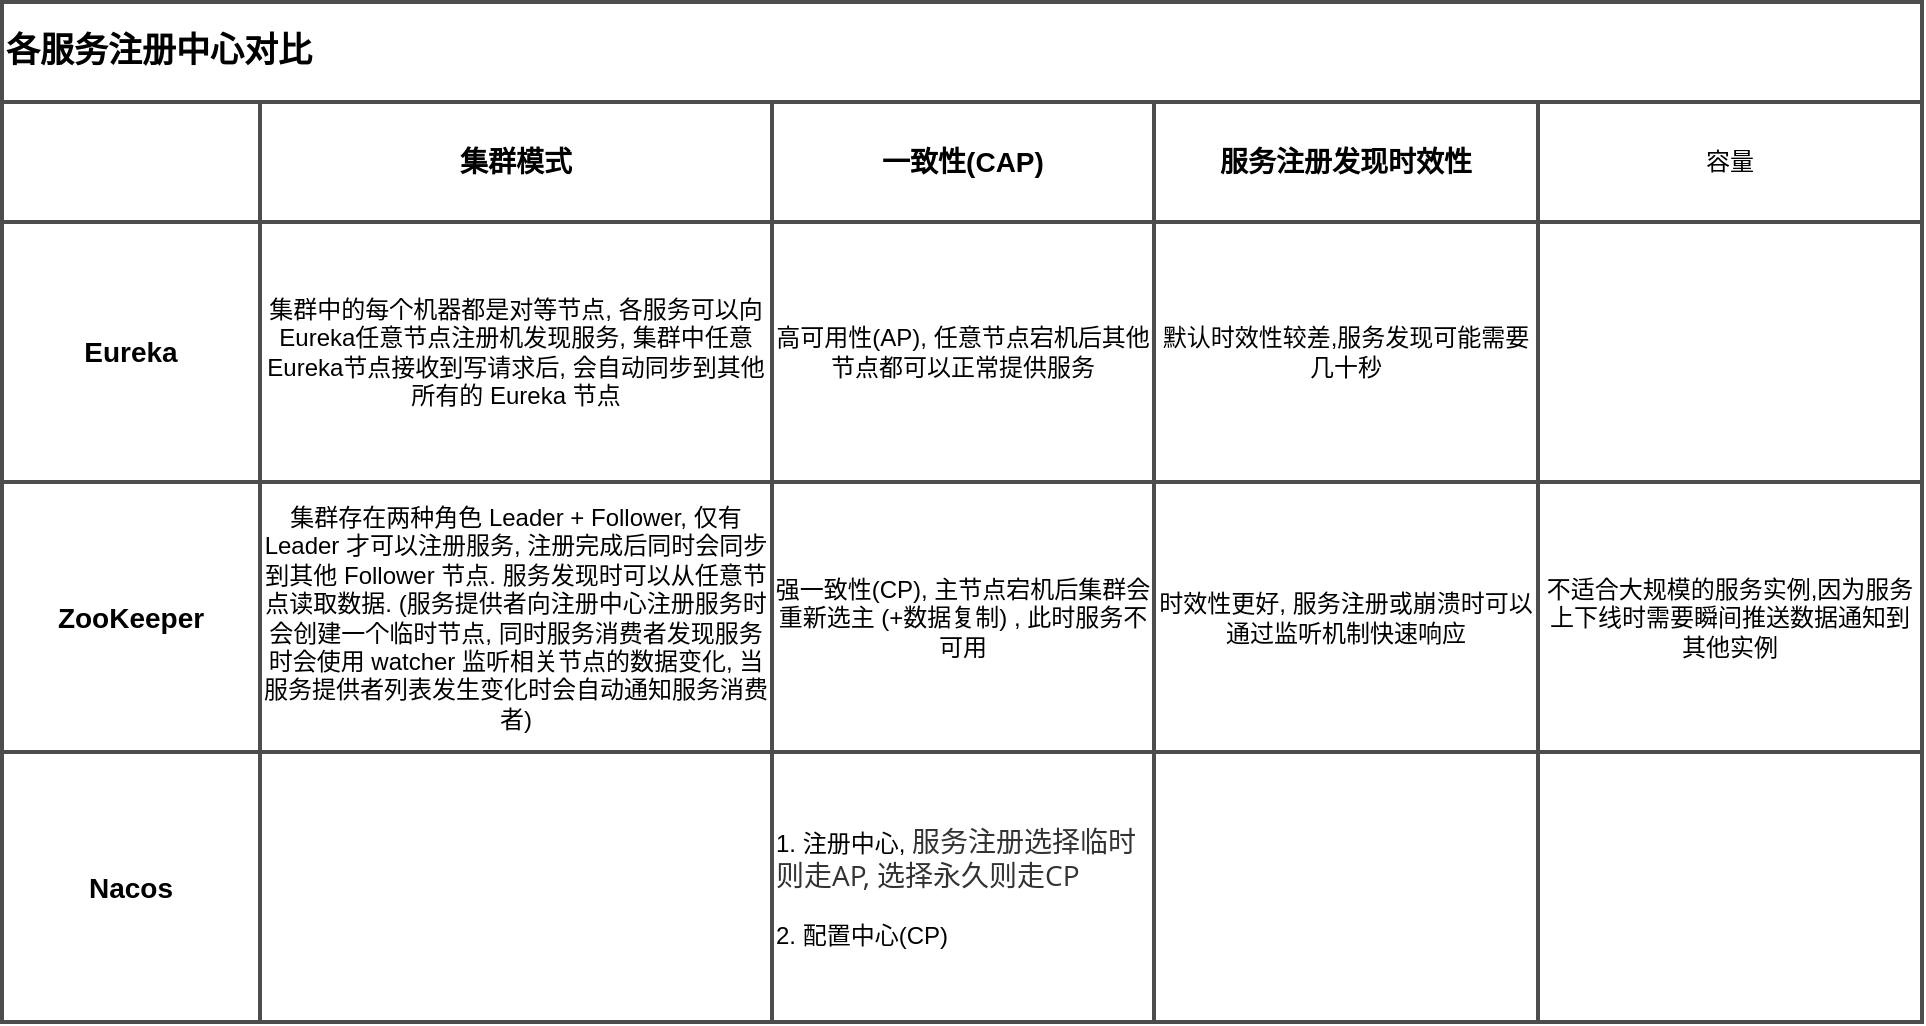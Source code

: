 <mxfile version="21.1.2" type="device" pages="3">
  <diagram id="kRw7cM3X4UHfkaxSUSuG" name="注册中心对比">
    <mxGraphModel dx="1434" dy="844" grid="1" gridSize="10" guides="1" tooltips="1" connect="1" arrows="1" fold="1" page="1" pageScale="1" pageWidth="850" pageHeight="1100" math="0" shadow="0">
      <root>
        <mxCell id="0" />
        <mxCell id="1" parent="0" />
        <mxCell id="LdmUbJwT6B3DBPml8lAT-1" value="各服务注册中心对比" style="shape=table;html=1;whiteSpace=wrap;startSize=50;container=1;collapsible=0;childLayout=tableLayout;fontStyle=1;align=left;fontSize=17;strokeWidth=2;strokeColor=#4D4D4D;" parent="1" vertex="1">
          <mxGeometry x="80" y="110" width="960" height="510" as="geometry" />
        </mxCell>
        <mxCell id="LdmUbJwT6B3DBPml8lAT-2" value="" style="shape=partialRectangle;html=1;whiteSpace=wrap;collapsible=0;dropTarget=0;pointerEvents=0;fillColor=none;top=0;left=0;bottom=0;right=0;points=[[0,0.5],[1,0.5]];portConstraint=eastwest;" parent="LdmUbJwT6B3DBPml8lAT-1" vertex="1">
          <mxGeometry y="50" width="960" height="60" as="geometry" />
        </mxCell>
        <mxCell id="LdmUbJwT6B3DBPml8lAT-3" value="" style="shape=partialRectangle;html=1;whiteSpace=wrap;connectable=0;fillColor=none;top=0;left=0;bottom=0;right=0;overflow=hidden;" parent="LdmUbJwT6B3DBPml8lAT-2" vertex="1">
          <mxGeometry width="129" height="60" as="geometry">
            <mxRectangle width="129" height="60" as="alternateBounds" />
          </mxGeometry>
        </mxCell>
        <mxCell id="LdmUbJwT6B3DBPml8lAT-4" value="集群模式" style="shape=partialRectangle;html=1;whiteSpace=wrap;connectable=0;fillColor=none;top=0;left=0;bottom=0;right=0;overflow=hidden;fontStyle=1;fontSize=14;" parent="LdmUbJwT6B3DBPml8lAT-2" vertex="1">
          <mxGeometry x="129" width="256" height="60" as="geometry">
            <mxRectangle width="256" height="60" as="alternateBounds" />
          </mxGeometry>
        </mxCell>
        <mxCell id="LdmUbJwT6B3DBPml8lAT-5" value="一致性(CAP)" style="shape=partialRectangle;html=1;whiteSpace=wrap;connectable=0;fillColor=none;top=0;left=0;bottom=0;right=0;overflow=hidden;fontStyle=1;fontSize=14;" parent="LdmUbJwT6B3DBPml8lAT-2" vertex="1">
          <mxGeometry x="385" width="191" height="60" as="geometry">
            <mxRectangle width="191" height="60" as="alternateBounds" />
          </mxGeometry>
        </mxCell>
        <mxCell id="LdmUbJwT6B3DBPml8lAT-17" value="服务注册发现时效性" style="shape=partialRectangle;html=1;whiteSpace=wrap;connectable=0;fillColor=none;top=0;left=0;bottom=0;right=0;overflow=hidden;fontStyle=1;fontSize=14;" parent="LdmUbJwT6B3DBPml8lAT-2" vertex="1">
          <mxGeometry x="576" width="192" height="60" as="geometry">
            <mxRectangle width="192" height="60" as="alternateBounds" />
          </mxGeometry>
        </mxCell>
        <mxCell id="LdmUbJwT6B3DBPml8lAT-14" value="容量" style="shape=partialRectangle;html=1;whiteSpace=wrap;connectable=0;fillColor=none;top=0;left=0;bottom=0;right=0;overflow=hidden;" parent="LdmUbJwT6B3DBPml8lAT-2" vertex="1">
          <mxGeometry x="768" width="192" height="60" as="geometry">
            <mxRectangle width="192" height="60" as="alternateBounds" />
          </mxGeometry>
        </mxCell>
        <mxCell id="LdmUbJwT6B3DBPml8lAT-6" value="" style="shape=partialRectangle;html=1;whiteSpace=wrap;collapsible=0;dropTarget=0;pointerEvents=0;fillColor=none;top=0;left=0;bottom=0;right=0;points=[[0,0.5],[1,0.5]];portConstraint=eastwest;" parent="LdmUbJwT6B3DBPml8lAT-1" vertex="1">
          <mxGeometry y="110" width="960" height="130" as="geometry" />
        </mxCell>
        <mxCell id="LdmUbJwT6B3DBPml8lAT-7" value="Eureka" style="shape=partialRectangle;html=1;whiteSpace=wrap;connectable=0;fillColor=none;top=0;left=0;bottom=0;right=0;overflow=hidden;fontStyle=1;fontSize=14;" parent="LdmUbJwT6B3DBPml8lAT-6" vertex="1">
          <mxGeometry width="129" height="130" as="geometry">
            <mxRectangle width="129" height="130" as="alternateBounds" />
          </mxGeometry>
        </mxCell>
        <mxCell id="LdmUbJwT6B3DBPml8lAT-8" value="集群中的每个机器都是对等节点, 各服务可以向 Eureka任意节点注册机发现服务, 集群中任意Eureka节点接收到写请求后, 会自动同步到其他所有的 Eureka 节点" style="shape=partialRectangle;html=1;whiteSpace=wrap;connectable=0;fillColor=none;top=0;left=0;bottom=0;right=0;overflow=hidden;" parent="LdmUbJwT6B3DBPml8lAT-6" vertex="1">
          <mxGeometry x="129" width="256" height="130" as="geometry">
            <mxRectangle width="256" height="130" as="alternateBounds" />
          </mxGeometry>
        </mxCell>
        <mxCell id="LdmUbJwT6B3DBPml8lAT-9" value="高可用性(AP), 任意节点宕机后其他节点都可以正常提供服务" style="shape=partialRectangle;html=1;whiteSpace=wrap;connectable=0;fillColor=none;top=0;left=0;bottom=0;right=0;overflow=hidden;" parent="LdmUbJwT6B3DBPml8lAT-6" vertex="1">
          <mxGeometry x="385" width="191" height="130" as="geometry">
            <mxRectangle width="191" height="130" as="alternateBounds" />
          </mxGeometry>
        </mxCell>
        <mxCell id="LdmUbJwT6B3DBPml8lAT-18" value="默认时效性较差,服务发现可能需要几十秒" style="shape=partialRectangle;html=1;whiteSpace=wrap;connectable=0;fillColor=none;top=0;left=0;bottom=0;right=0;overflow=hidden;" parent="LdmUbJwT6B3DBPml8lAT-6" vertex="1">
          <mxGeometry x="576" width="192" height="130" as="geometry">
            <mxRectangle width="192" height="130" as="alternateBounds" />
          </mxGeometry>
        </mxCell>
        <mxCell id="LdmUbJwT6B3DBPml8lAT-15" style="shape=partialRectangle;html=1;whiteSpace=wrap;connectable=0;fillColor=none;top=0;left=0;bottom=0;right=0;overflow=hidden;" parent="LdmUbJwT6B3DBPml8lAT-6" vertex="1">
          <mxGeometry x="768" width="192" height="130" as="geometry">
            <mxRectangle width="192" height="130" as="alternateBounds" />
          </mxGeometry>
        </mxCell>
        <mxCell id="LdmUbJwT6B3DBPml8lAT-10" value="" style="shape=partialRectangle;html=1;whiteSpace=wrap;collapsible=0;dropTarget=0;pointerEvents=0;fillColor=none;top=0;left=0;bottom=0;right=0;points=[[0,0.5],[1,0.5]];portConstraint=eastwest;" parent="LdmUbJwT6B3DBPml8lAT-1" vertex="1">
          <mxGeometry y="240" width="960" height="135" as="geometry" />
        </mxCell>
        <mxCell id="LdmUbJwT6B3DBPml8lAT-11" value="ZooKeeper" style="shape=partialRectangle;html=1;whiteSpace=wrap;connectable=0;fillColor=none;top=0;left=0;bottom=0;right=0;overflow=hidden;fontSize=14;fontStyle=1" parent="LdmUbJwT6B3DBPml8lAT-10" vertex="1">
          <mxGeometry width="129" height="135" as="geometry">
            <mxRectangle width="129" height="135" as="alternateBounds" />
          </mxGeometry>
        </mxCell>
        <mxCell id="LdmUbJwT6B3DBPml8lAT-12" value="集群存在两种角色 Leader + Follower, 仅有 Leader 才可以注册服务, 注册完成后同时会同步到其他 Follower 节点. 服务发现时可以从任意节点读取数据. (服务提供者向注册中心注册服务时会创建一个临时节点, 同时服务消费者发现服务时会使用 watcher 监听相关节点的数据变化, 当服务提供者列表发生变化时会自动通知服务消费者)" style="shape=partialRectangle;html=1;whiteSpace=wrap;connectable=0;fillColor=none;top=0;left=0;bottom=0;right=0;overflow=hidden;" parent="LdmUbJwT6B3DBPml8lAT-10" vertex="1">
          <mxGeometry x="129" width="256" height="135" as="geometry">
            <mxRectangle width="256" height="135" as="alternateBounds" />
          </mxGeometry>
        </mxCell>
        <mxCell id="LdmUbJwT6B3DBPml8lAT-13" value="强一致性(CP), 主节点宕机后集群会重新选主 (+数据复制) , 此时服务不可用" style="shape=partialRectangle;html=1;whiteSpace=wrap;connectable=0;fillColor=none;top=0;left=0;bottom=0;right=0;overflow=hidden;" parent="LdmUbJwT6B3DBPml8lAT-10" vertex="1">
          <mxGeometry x="385" width="191" height="135" as="geometry">
            <mxRectangle width="191" height="135" as="alternateBounds" />
          </mxGeometry>
        </mxCell>
        <mxCell id="LdmUbJwT6B3DBPml8lAT-19" value="时效性更好, 服务注册或崩溃时可以通过监听机制快速响应" style="shape=partialRectangle;html=1;whiteSpace=wrap;connectable=0;fillColor=none;top=0;left=0;bottom=0;right=0;overflow=hidden;" parent="LdmUbJwT6B3DBPml8lAT-10" vertex="1">
          <mxGeometry x="576" width="192" height="135" as="geometry">
            <mxRectangle width="192" height="135" as="alternateBounds" />
          </mxGeometry>
        </mxCell>
        <mxCell id="LdmUbJwT6B3DBPml8lAT-16" value="不适合大规模的服务实例,因为服务上下线时需要瞬间推送数据通知到其他实例" style="shape=partialRectangle;html=1;whiteSpace=wrap;connectable=0;fillColor=none;top=0;left=0;bottom=0;right=0;overflow=hidden;" parent="LdmUbJwT6B3DBPml8lAT-10" vertex="1">
          <mxGeometry x="768" width="192" height="135" as="geometry">
            <mxRectangle width="192" height="135" as="alternateBounds" />
          </mxGeometry>
        </mxCell>
        <mxCell id="LdmUbJwT6B3DBPml8lAT-20" style="shape=partialRectangle;html=1;whiteSpace=wrap;collapsible=0;dropTarget=0;pointerEvents=0;fillColor=none;top=0;left=0;bottom=0;right=0;points=[[0,0.5],[1,0.5]];portConstraint=eastwest;" parent="LdmUbJwT6B3DBPml8lAT-1" vertex="1">
          <mxGeometry y="375" width="960" height="135" as="geometry" />
        </mxCell>
        <mxCell id="LdmUbJwT6B3DBPml8lAT-21" value="Nacos" style="shape=partialRectangle;html=1;whiteSpace=wrap;connectable=0;fillColor=none;top=0;left=0;bottom=0;right=0;overflow=hidden;fontSize=14;fontStyle=1" parent="LdmUbJwT6B3DBPml8lAT-20" vertex="1">
          <mxGeometry width="129" height="135" as="geometry">
            <mxRectangle width="129" height="135" as="alternateBounds" />
          </mxGeometry>
        </mxCell>
        <mxCell id="LdmUbJwT6B3DBPml8lAT-22" style="shape=partialRectangle;html=1;whiteSpace=wrap;connectable=0;fillColor=none;top=0;left=0;bottom=0;right=0;overflow=hidden;" parent="LdmUbJwT6B3DBPml8lAT-20" vertex="1">
          <mxGeometry x="129" width="256" height="135" as="geometry">
            <mxRectangle width="256" height="135" as="alternateBounds" />
          </mxGeometry>
        </mxCell>
        <mxCell id="LdmUbJwT6B3DBPml8lAT-23" value="1. 注册中心,&amp;nbsp;&lt;span style=&quot;color: rgb(51 , 51 , 51) ; font-family: &amp;#34;open sans&amp;#34; , sans-serif ; font-size: 14px ; background-color: rgb(255 , 255 , 255)&quot;&gt;服务注册选择临时则走AP, 选择永久则走CP&lt;/span&gt;&lt;br&gt;&lt;br&gt;2. 配置中心(CP)" style="shape=partialRectangle;html=1;whiteSpace=wrap;connectable=0;fillColor=none;top=0;left=0;bottom=0;right=0;overflow=hidden;align=left;" parent="LdmUbJwT6B3DBPml8lAT-20" vertex="1">
          <mxGeometry x="385" width="191" height="135" as="geometry">
            <mxRectangle width="191" height="135" as="alternateBounds" />
          </mxGeometry>
        </mxCell>
        <mxCell id="LdmUbJwT6B3DBPml8lAT-24" style="shape=partialRectangle;html=1;whiteSpace=wrap;connectable=0;fillColor=none;top=0;left=0;bottom=0;right=0;overflow=hidden;" parent="LdmUbJwT6B3DBPml8lAT-20" vertex="1">
          <mxGeometry x="576" width="192" height="135" as="geometry">
            <mxRectangle width="192" height="135" as="alternateBounds" />
          </mxGeometry>
        </mxCell>
        <mxCell id="LdmUbJwT6B3DBPml8lAT-25" style="shape=partialRectangle;html=1;whiteSpace=wrap;connectable=0;fillColor=none;top=0;left=0;bottom=0;right=0;overflow=hidden;" parent="LdmUbJwT6B3DBPml8lAT-20" vertex="1">
          <mxGeometry x="768" width="192" height="135" as="geometry">
            <mxRectangle width="192" height="135" as="alternateBounds" />
          </mxGeometry>
        </mxCell>
      </root>
    </mxGraphModel>
  </diagram>
  <diagram id="wE0yyuz3Qu7EaQKDD6G_" name="Eureka 内部机制">
    <mxGraphModel dx="1434" dy="844" grid="1" gridSize="10" guides="1" tooltips="1" connect="1" arrows="1" fold="1" page="1" pageScale="1" pageWidth="850" pageHeight="1100" math="0" shadow="0">
      <root>
        <mxCell id="8bjAOmehQ7RUQTo-V6dw-0" />
        <mxCell id="8bjAOmehQ7RUQTo-V6dw-1" parent="8bjAOmehQ7RUQTo-V6dw-0" />
        <mxCell id="8bjAOmehQ7RUQTo-V6dw-2" value="&lt;h1&gt;服务注册流程&lt;/h1&gt;&lt;p&gt;1. 服务提供者启动后向 Eureka 注册服务, 同时启动心跳服务每隔 30 秒向 Eureka 发送心跳以确保服务正常&lt;/p&gt;&lt;p&gt;2. Eureka 接收到服务提供者注册的服务后, 会在本地注册表记录服务信息,同时同步到 ReadWriteCache (&lt;font color=&quot;#ff3333&quot;&gt;默认 180 秒自动过期&lt;/font&gt;), 服务提供者在当前节点注册完成后会将该信息同步到其他各个 Eureka节点&lt;/p&gt;&lt;p&gt;3. Eureka 会启动定时任务将 ReadWriteCache 定时同步到 ReadOnlyCache, 以便服务消费者可以正常访问&lt;/p&gt;&lt;p&gt;&lt;span&gt;4. 服务消费者会每隔 30 秒从 ReadOnlyCache&amp;nbsp; 拉取一次服务注册表的信息, 若 ReadOnlyCache 没有则从 ReadWriteCache 中获取, 再没有则从服务注册表中获取.&lt;/span&gt;&lt;/p&gt;&lt;p&gt;&lt;span&gt;5. 服务消费者首次从 Eureka 拉取全量数据, 此后便增量拉取. 此后每次拉取时都会带上服务端全量数据的 hashcode, 若 Eureka 的 hashcode 与本地 hashcode 不一致则会开启全量拉取&lt;/span&gt;&lt;/p&gt;" style="text;html=1;strokeColor=none;fillColor=none;spacing=5;spacingTop=-20;whiteSpace=wrap;overflow=hidden;rounded=0;fontSize=14;align=left;" parent="8bjAOmehQ7RUQTo-V6dw-1" vertex="1">
          <mxGeometry x="40" y="30" width="430" height="350" as="geometry" />
        </mxCell>
        <mxCell id="8bjAOmehQ7RUQTo-V6dw-4" value="Eureka" style="rounded=1;whiteSpace=wrap;html=1;strokeColor=#d6b656;strokeWidth=2;fontSize=21;align=center;verticalAlign=top;fillColor=#fff2cc;" parent="8bjAOmehQ7RUQTo-V6dw-1" vertex="1">
          <mxGeometry x="410" y="440" width="420" height="390" as="geometry" />
        </mxCell>
        <mxCell id="8bjAOmehQ7RUQTo-V6dw-15" style="edgeStyle=orthogonalEdgeStyle;rounded=0;orthogonalLoop=1;jettySize=auto;html=1;exitX=0;exitY=0.5;exitDx=0;exitDy=0;entryX=0.5;entryY=0;entryDx=0;entryDy=0;fontSize=14;" parent="8bjAOmehQ7RUQTo-V6dw-1" source="8bjAOmehQ7RUQTo-V6dw-5" target="8bjAOmehQ7RUQTo-V6dw-14" edge="1">
          <mxGeometry relative="1" as="geometry" />
        </mxCell>
        <mxCell id="8bjAOmehQ7RUQTo-V6dw-16" value="每隔 30 秒拉取一次" style="edgeLabel;html=1;align=center;verticalAlign=middle;resizable=0;points=[];fontSize=14;" parent="8bjAOmehQ7RUQTo-V6dw-15" vertex="1" connectable="0">
          <mxGeometry x="0.503" y="-2" relative="1" as="geometry">
            <mxPoint as="offset" />
          </mxGeometry>
        </mxCell>
        <mxCell id="8bjAOmehQ7RUQTo-V6dw-5" value="ReadOnlyCache" style="rounded=1;whiteSpace=wrap;html=1;strokeColor=#4D4D4D;strokeWidth=2;fontSize=14;align=center;" parent="8bjAOmehQ7RUQTo-V6dw-1" vertex="1">
          <mxGeometry x="460" y="520" width="120" height="60" as="geometry" />
        </mxCell>
        <mxCell id="8bjAOmehQ7RUQTo-V6dw-13" style="edgeStyle=orthogonalEdgeStyle;rounded=0;orthogonalLoop=1;jettySize=auto;html=1;exitX=0.5;exitY=0;exitDx=0;exitDy=0;entryX=0.5;entryY=1;entryDx=0;entryDy=0;fontSize=14;" parent="8bjAOmehQ7RUQTo-V6dw-1" source="8bjAOmehQ7RUQTo-V6dw-6" target="8bjAOmehQ7RUQTo-V6dw-5" edge="1">
          <mxGeometry relative="1" as="geometry" />
        </mxCell>
        <mxCell id="8bjAOmehQ7RUQTo-V6dw-25" value="间隔 30s 定时同步" style="edgeLabel;html=1;align=center;verticalAlign=middle;resizable=0;points=[];fontSize=14;" parent="8bjAOmehQ7RUQTo-V6dw-13" vertex="1" connectable="0">
          <mxGeometry x="0.114" relative="1" as="geometry">
            <mxPoint as="offset" />
          </mxGeometry>
        </mxCell>
        <mxCell id="8bjAOmehQ7RUQTo-V6dw-6" value="ReadWriteCache" style="rounded=1;whiteSpace=wrap;html=1;strokeColor=#4D4D4D;strokeWidth=2;fontSize=14;align=center;" parent="8bjAOmehQ7RUQTo-V6dw-1" vertex="1">
          <mxGeometry x="460" y="650" width="120" height="60" as="geometry" />
        </mxCell>
        <mxCell id="8bjAOmehQ7RUQTo-V6dw-8" style="edgeStyle=orthogonalEdgeStyle;rounded=0;orthogonalLoop=1;jettySize=auto;html=1;exitX=0;exitY=0.5;exitDx=0;exitDy=0;entryX=1;entryY=0.5;entryDx=0;entryDy=0;fontSize=14;" parent="8bjAOmehQ7RUQTo-V6dw-1" source="8bjAOmehQ7RUQTo-V6dw-7" target="8bjAOmehQ7RUQTo-V6dw-6" edge="1">
          <mxGeometry relative="1" as="geometry" />
        </mxCell>
        <mxCell id="8bjAOmehQ7RUQTo-V6dw-12" value="立马同步" style="edgeLabel;html=1;align=center;verticalAlign=middle;resizable=0;points=[];fontSize=14;" parent="8bjAOmehQ7RUQTo-V6dw-8" vertex="1" connectable="0">
          <mxGeometry x="0.044" relative="1" as="geometry">
            <mxPoint as="offset" />
          </mxGeometry>
        </mxCell>
        <mxCell id="8bjAOmehQ7RUQTo-V6dw-7" value="服务注册表" style="rounded=1;whiteSpace=wrap;html=1;strokeColor=#4D4D4D;strokeWidth=2;fontSize=14;align=center;" parent="8bjAOmehQ7RUQTo-V6dw-1" vertex="1">
          <mxGeometry x="674" y="650" width="120" height="60" as="geometry" />
        </mxCell>
        <mxCell id="8bjAOmehQ7RUQTo-V6dw-10" style="edgeStyle=orthogonalEdgeStyle;rounded=0;orthogonalLoop=1;jettySize=auto;html=1;exitX=0.5;exitY=0;exitDx=0;exitDy=0;entryX=1;entryY=0.5;entryDx=0;entryDy=0;fontSize=14;" parent="8bjAOmehQ7RUQTo-V6dw-1" source="8bjAOmehQ7RUQTo-V6dw-9" target="8bjAOmehQ7RUQTo-V6dw-7" edge="1">
          <mxGeometry relative="1" as="geometry" />
        </mxCell>
        <mxCell id="8bjAOmehQ7RUQTo-V6dw-11" value="注册服务" style="edgeLabel;html=1;align=center;verticalAlign=middle;resizable=0;points=[];fontSize=14;" parent="8bjAOmehQ7RUQTo-V6dw-10" vertex="1" connectable="0">
          <mxGeometry x="0.183" y="1" relative="1" as="geometry">
            <mxPoint x="-8" y="9" as="offset" />
          </mxGeometry>
        </mxCell>
        <mxCell id="8bjAOmehQ7RUQTo-V6dw-26" style="edgeStyle=orthogonalEdgeStyle;rounded=0;orthogonalLoop=1;jettySize=auto;html=1;exitX=0.75;exitY=0;exitDx=0;exitDy=0;entryX=1;entryY=0.133;entryDx=0;entryDy=0;entryPerimeter=0;fontSize=14;" parent="8bjAOmehQ7RUQTo-V6dw-1" source="8bjAOmehQ7RUQTo-V6dw-9" target="8bjAOmehQ7RUQTo-V6dw-7" edge="1">
          <mxGeometry relative="1" as="geometry" />
        </mxCell>
        <mxCell id="8bjAOmehQ7RUQTo-V6dw-27" value="每隔 30 秒发送一次心跳" style="edgeLabel;html=1;align=center;verticalAlign=middle;resizable=0;points=[];fontSize=14;" parent="8bjAOmehQ7RUQTo-V6dw-26" vertex="1" connectable="0">
          <mxGeometry x="0.212" y="-4" relative="1" as="geometry">
            <mxPoint x="15" y="-13.99" as="offset" />
          </mxGeometry>
        </mxCell>
        <mxCell id="8bjAOmehQ7RUQTo-V6dw-9" value="服务提供者1" style="rounded=1;whiteSpace=wrap;html=1;strokeColor=#4D4D4D;strokeWidth=2;fontSize=14;align=center;" parent="8bjAOmehQ7RUQTo-V6dw-1" vertex="1">
          <mxGeometry x="860" y="730" width="120" height="60" as="geometry" />
        </mxCell>
        <mxCell id="8bjAOmehQ7RUQTo-V6dw-14" value="服务消费者" style="rounded=1;whiteSpace=wrap;html=1;strokeColor=#4D4D4D;strokeWidth=2;fontSize=14;align=center;" parent="8bjAOmehQ7RUQTo-V6dw-1" vertex="1">
          <mxGeometry x="230" y="690" width="120" height="60" as="geometry" />
        </mxCell>
        <mxCell id="8bjAOmehQ7RUQTo-V6dw-17" value="服务提供者1" style="rounded=1;whiteSpace=wrap;html=1;strokeColor=#4D4D4D;strokeWidth=2;fontSize=14;align=center;" parent="8bjAOmehQ7RUQTo-V6dw-1" vertex="1">
          <mxGeometry x="870" y="740" width="120" height="60" as="geometry" />
        </mxCell>
        <mxCell id="8bjAOmehQ7RUQTo-V6dw-18" value="服务提供者1.2.3..." style="rounded=1;whiteSpace=wrap;html=1;strokeColor=#82b366;strokeWidth=2;fontSize=14;align=center;fillColor=#d5e8d4;" parent="8bjAOmehQ7RUQTo-V6dw-1" vertex="1">
          <mxGeometry x="880" y="750" width="120" height="60" as="geometry" />
        </mxCell>
        <mxCell id="8bjAOmehQ7RUQTo-V6dw-20" value="服务消费者" style="rounded=1;whiteSpace=wrap;html=1;strokeColor=#4D4D4D;strokeWidth=2;fontSize=14;align=center;" parent="8bjAOmehQ7RUQTo-V6dw-1" vertex="1">
          <mxGeometry x="240" y="700" width="120" height="60" as="geometry" />
        </mxCell>
        <mxCell id="8bjAOmehQ7RUQTo-V6dw-21" value="服务消费者1.2.3..." style="rounded=1;whiteSpace=wrap;html=1;strokeColor=#6c8ebf;strokeWidth=2;fontSize=14;align=center;fillColor=#dae8fc;" parent="8bjAOmehQ7RUQTo-V6dw-1" vertex="1">
          <mxGeometry x="250" y="710" width="120" height="60" as="geometry" />
        </mxCell>
        <mxCell id="8bjAOmehQ7RUQTo-V6dw-24" style="edgeStyle=orthogonalEdgeStyle;rounded=0;orthogonalLoop=1;jettySize=auto;html=1;exitX=0.5;exitY=0;exitDx=0;exitDy=0;entryX=0.5;entryY=1;entryDx=0;entryDy=0;fontSize=14;" parent="8bjAOmehQ7RUQTo-V6dw-1" source="8bjAOmehQ7RUQTo-V6dw-23" target="8bjAOmehQ7RUQTo-V6dw-6" edge="1">
          <mxGeometry relative="1" as="geometry" />
        </mxCell>
        <mxCell id="8bjAOmehQ7RUQTo-V6dw-23" value="定时同步线程" style="ellipse;whiteSpace=wrap;html=1;aspect=fixed;strokeColor=#4D4D4D;strokeWidth=2;fontSize=14;align=center;" parent="8bjAOmehQ7RUQTo-V6dw-1" vertex="1">
          <mxGeometry x="490" y="740" width="60" height="60" as="geometry" />
        </mxCell>
        <mxCell id="8bjAOmehQ7RUQTo-V6dw-29" style="edgeStyle=orthogonalEdgeStyle;rounded=0;orthogonalLoop=1;jettySize=auto;html=1;exitX=0.5;exitY=1;exitDx=0;exitDy=0;entryX=0.5;entryY=0;entryDx=0;entryDy=0;fontSize=14;" parent="8bjAOmehQ7RUQTo-V6dw-1" source="8bjAOmehQ7RUQTo-V6dw-28" target="8bjAOmehQ7RUQTo-V6dw-7" edge="1">
          <mxGeometry relative="1" as="geometry" />
        </mxCell>
        <mxCell id="8bjAOmehQ7RUQTo-V6dw-28" value="间隔60s定时检查线程" style="ellipse;whiteSpace=wrap;html=1;aspect=fixed;strokeColor=#4D4D4D;strokeWidth=2;fontSize=14;align=center;fontColor=#FF3333;" parent="8bjAOmehQ7RUQTo-V6dw-1" vertex="1">
          <mxGeometry x="704" y="550" width="60" height="60" as="geometry" />
        </mxCell>
        <mxCell id="8bjAOmehQ7RUQTo-V6dw-30" value="若发现某个服务在 90 秒内没有收到心跳则在服务注册表及 ReadWrite缓存中移除该服务" style="text;html=1;strokeColor=none;fillColor=none;align=center;verticalAlign=middle;whiteSpace=wrap;rounded=0;fontSize=12;fontColor=#FF3333;" parent="8bjAOmehQ7RUQTo-V6dw-1" vertex="1">
          <mxGeometry x="669" y="480" width="130" height="50" as="geometry" />
        </mxCell>
        <mxCell id="8bjAOmehQ7RUQTo-V6dw-31" value="&lt;h1&gt;服务故障流程&lt;/h1&gt;&lt;p&gt;1. 每个Eureka 都会启动一个定时检查服务, 用于检查某个服务接收心跳的时间是否已超过 90 秒, 若超过则将该服务在服务注册表及 ReadWriteCache中移除&lt;/p&gt;" style="text;html=1;strokeColor=none;fillColor=none;spacing=5;spacingTop=-20;whiteSpace=wrap;overflow=hidden;rounded=0;fontSize=14;align=left;" parent="8bjAOmehQ7RUQTo-V6dw-1" vertex="1">
          <mxGeometry x="530" y="40" width="430" height="170" as="geometry" />
        </mxCell>
      </root>
    </mxGraphModel>
  </diagram>
  <diagram id="WAoYasPDIlN3xmhbVt-p" name="Nacos内部机制">
    <mxGraphModel dx="1434" dy="844" grid="1" gridSize="10" guides="1" tooltips="1" connect="1" arrows="1" fold="1" page="1" pageScale="1" pageWidth="827" pageHeight="1169" math="0" shadow="0">
      <root>
        <mxCell id="0" />
        <mxCell id="1" parent="0" />
        <mxCell id="vu5OTwElyRMr-OkXsX9--1" value="Text" style="text;html=1;align=center;verticalAlign=middle;resizable=0;points=[];autosize=1;strokeColor=none;fillColor=none;" vertex="1" parent="1">
          <mxGeometry x="265" y="225" width="50" height="30" as="geometry" />
        </mxCell>
        <mxCell id="vu5OTwElyRMr-OkXsX9--3" value="&lt;pre style=&quot;background-color: rgb(41, 42, 48); font-family: Consolas, monospace; font-size: 10.5pt;&quot;&gt;&lt;span style=&quot;font-weight: bold;&quot;&gt;&lt;font color=&quot;#009900&quot;&gt;// 超过15s后被标记为不健康实例&lt;/font&gt;&lt;font color=&quot;#f97bb0&quot;&gt;&lt;br&gt;public static final long &lt;/font&gt;&lt;/span&gt;&lt;span style=&quot;color: rgb(73, 176, 206); font-style: italic;&quot;&gt;DEFAULT_HEART_BEAT_TIMEOUT &lt;/span&gt;&lt;font color=&quot;#dfdfe0&quot;&gt;= &lt;/font&gt;&lt;span style=&quot;color: rgb(130, 230, 255);&quot;&gt;TimeUnit&lt;/span&gt;&lt;font color=&quot;#dfdfe0&quot;&gt;.&lt;/font&gt;&lt;span style=&quot;color: rgb(73, 176, 206); font-style: italic;&quot;&gt;SECONDS&lt;/span&gt;&lt;font color=&quot;#dfdfe0&quot;&gt;.&lt;/font&gt;&lt;span style=&quot;color: rgb(117, 194, 179);&quot;&gt;toMillis&lt;/span&gt;&lt;font color=&quot;#dfdfe0&quot;&gt;(&lt;/font&gt;&lt;span style=&quot;color: rgb(215, 199, 129);&quot;&gt;15&lt;/span&gt;&lt;font color=&quot;#dfdfe0&quot;&gt;);&lt;br&gt;&lt;/font&gt;&lt;pre style=&quot;border-color: var(--border-color); font-family: Consolas, monospace; font-size: 10.5pt;&quot;&gt;&lt;font style=&quot;border-color: var(--border-color);&quot; color=&quot;#009900&quot;&gt;// 超过30s后不健康实例被移除&lt;/font&gt;&lt;font style=&quot;border-color: var(--border-color);&quot; color=&quot;#f97bb0&quot;&gt;&lt;br style=&quot;border-color: var(--border-color);&quot;&gt;&lt;/font&gt;&lt;/pre&gt;&lt;span style=&quot;color: rgb(249, 123, 176); font-weight: bold;&quot;&gt;public static final long &lt;/span&gt;&lt;span style=&quot;color: rgb(73, 176, 206); font-style: italic;&quot;&gt;DEFAULT_IP_DELETE_TIMEOUT &lt;/span&gt;&lt;font color=&quot;#dfdfe0&quot;&gt;= &lt;/font&gt;&lt;span style=&quot;color: rgb(130, 230, 255);&quot;&gt;TimeUnit&lt;/span&gt;&lt;font color=&quot;#dfdfe0&quot;&gt;.&lt;/font&gt;&lt;span style=&quot;color: rgb(73, 176, 206); font-style: italic;&quot;&gt;SECONDS&lt;/span&gt;&lt;font color=&quot;#dfdfe0&quot;&gt;.&lt;/font&gt;&lt;span style=&quot;color: rgb(117, 194, 179);&quot;&gt;toMillis&lt;/span&gt;&lt;font color=&quot;#dfdfe0&quot;&gt;(&lt;/font&gt;&lt;span style=&quot;color: rgb(215, 199, 129);&quot;&gt;30&lt;/span&gt;&lt;font color=&quot;#dfdfe0&quot;&gt;);&lt;br&gt;&lt;/font&gt;&lt;pre style=&quot;border-color: var(--border-color); font-family: Consolas, monospace; font-size: 10.5pt;&quot;&gt;&lt;font style=&quot;border-color: var(--border-color);&quot; color=&quot;#009900&quot;&gt;// 心跳周期为 5s&lt;/font&gt;&lt;font style=&quot;border-color: var(--border-color);&quot; color=&quot;#f97bb0&quot;&gt;&lt;br style=&quot;border-color: var(--border-color);&quot;&gt;&lt;/font&gt;&lt;/pre&gt;&lt;span style=&quot;color: rgb(249, 123, 176); font-weight: bold;&quot;&gt;public static final long &lt;/span&gt;&lt;span style=&quot;color: rgb(73, 176, 206); font-style: italic;&quot;&gt;DEFAULT_HEART_BEAT_INTERVAL &lt;/span&gt;&lt;font color=&quot;#dfdfe0&quot;&gt;= &lt;/font&gt;&lt;span style=&quot;color: rgb(130, 230, 255);&quot;&gt;TimeUnit&lt;/span&gt;&lt;font color=&quot;#dfdfe0&quot;&gt;.&lt;/font&gt;&lt;span style=&quot;color: rgb(73, 176, 206); font-style: italic;&quot;&gt;SECONDS&lt;/span&gt;&lt;font color=&quot;#dfdfe0&quot;&gt;.&lt;/font&gt;&lt;span style=&quot;color: rgb(117, 194, 179);&quot;&gt;toMillis&lt;/span&gt;&lt;font color=&quot;#dfdfe0&quot;&gt;(&lt;/font&gt;&lt;span style=&quot;color: rgb(215, 199, 129);&quot;&gt;5&lt;/span&gt;&lt;font color=&quot;#dfdfe0&quot;&gt;);&lt;/font&gt;&lt;/pre&gt;" style="text;whiteSpace=wrap;html=1;" vertex="1" parent="1">
          <mxGeometry x="50" y="70" width="660" height="140" as="geometry" />
        </mxCell>
      </root>
    </mxGraphModel>
  </diagram>
</mxfile>
